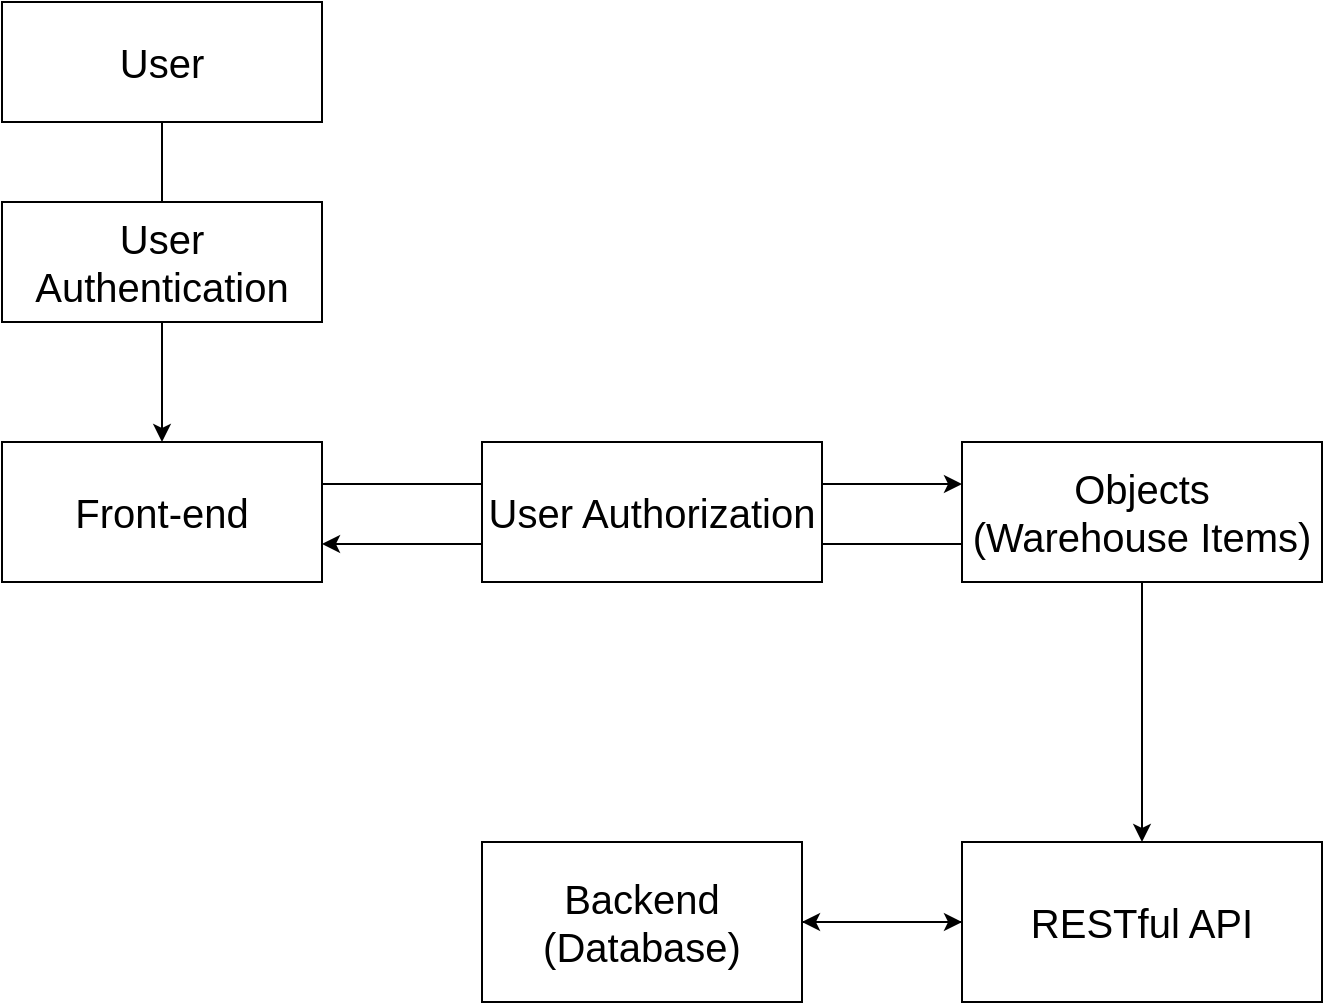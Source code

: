 <mxfile version="13.6.9" type="device"><diagram name="Page-1" id="9f46799a-70d6-7492-0946-bef42562c5a5"><mxGraphModel dx="1406" dy="745" grid="1" gridSize="10" guides="1" tooltips="1" connect="1" arrows="1" fold="1" page="1" pageScale="1" pageWidth="1100" pageHeight="850" background="#ffffff" math="0" shadow="0"><root><mxCell id="0"/><mxCell id="1" parent="0"/><mxCell id="r1HSafRwNhLWB05oMuyq-7" style="edgeStyle=orthogonalEdgeStyle;rounded=0;orthogonalLoop=1;jettySize=auto;html=1;entryX=0.5;entryY=0;entryDx=0;entryDy=0;fontSize=20;" edge="1" parent="1" source="r1HSafRwNhLWB05oMuyq-1" target="r1HSafRwNhLWB05oMuyq-3"><mxGeometry relative="1" as="geometry"/></mxCell><mxCell id="r1HSafRwNhLWB05oMuyq-1" value="&lt;font style=&quot;font-size: 20px&quot;&gt;User&lt;/font&gt;" style="rounded=0;whiteSpace=wrap;html=1;" vertex="1" parent="1"><mxGeometry x="200" y="20" width="160" height="60" as="geometry"/></mxCell><mxCell id="r1HSafRwNhLWB05oMuyq-25" style="edgeStyle=orthogonalEdgeStyle;rounded=0;orthogonalLoop=1;jettySize=auto;html=1;entryX=0;entryY=0.5;entryDx=0;entryDy=0;fontSize=20;" edge="1" parent="1"><mxGeometry relative="1" as="geometry"><mxPoint x="360" y="261" as="sourcePoint"/><mxPoint x="680" y="261" as="targetPoint"/></mxGeometry></mxCell><mxCell id="r1HSafRwNhLWB05oMuyq-3" value="&lt;font style=&quot;font-size: 20px&quot;&gt;Front-end&lt;br&gt;&lt;/font&gt;" style="rounded=0;whiteSpace=wrap;html=1;" vertex="1" parent="1"><mxGeometry x="200" y="240" width="160" height="70" as="geometry"/></mxCell><mxCell id="r1HSafRwNhLWB05oMuyq-21" style="edgeStyle=orthogonalEdgeStyle;rounded=0;orthogonalLoop=1;jettySize=auto;html=1;entryX=0.5;entryY=0;entryDx=0;entryDy=0;fontSize=20;" edge="1" parent="1" source="r1HSafRwNhLWB05oMuyq-4" target="r1HSafRwNhLWB05oMuyq-14"><mxGeometry relative="1" as="geometry"/></mxCell><mxCell id="r1HSafRwNhLWB05oMuyq-26" style="edgeStyle=orthogonalEdgeStyle;rounded=0;orthogonalLoop=1;jettySize=auto;html=1;entryX=1;entryY=0.5;entryDx=0;entryDy=0;fontSize=20;" edge="1" parent="1"><mxGeometry relative="1" as="geometry"><mxPoint x="680" y="291" as="sourcePoint"/><mxPoint x="360" y="291" as="targetPoint"/></mxGeometry></mxCell><mxCell id="r1HSafRwNhLWB05oMuyq-4" value="Objects&lt;br&gt;(Warehouse Items)" style="rounded=0;whiteSpace=wrap;html=1;fontSize=20;" vertex="1" parent="1"><mxGeometry x="680" y="240" width="180" height="70" as="geometry"/></mxCell><mxCell id="r1HSafRwNhLWB05oMuyq-15" style="edgeStyle=orthogonalEdgeStyle;rounded=0;orthogonalLoop=1;jettySize=auto;html=1;fontSize=20;" edge="1" parent="1" source="r1HSafRwNhLWB05oMuyq-6" target="r1HSafRwNhLWB05oMuyq-14"><mxGeometry relative="1" as="geometry"/></mxCell><mxCell id="r1HSafRwNhLWB05oMuyq-6" value="Backend&lt;br&gt;(Database)" style="rounded=0;whiteSpace=wrap;html=1;fontSize=20;" vertex="1" parent="1"><mxGeometry x="440" y="440" width="160" height="80" as="geometry"/></mxCell><mxCell id="r1HSafRwNhLWB05oMuyq-13" value="User Authentication" style="rounded=0;whiteSpace=wrap;html=1;fontSize=20;" vertex="1" parent="1"><mxGeometry x="200" y="120" width="160" height="60" as="geometry"/></mxCell><mxCell id="r1HSafRwNhLWB05oMuyq-23" style="edgeStyle=orthogonalEdgeStyle;rounded=0;orthogonalLoop=1;jettySize=auto;html=1;entryX=1;entryY=0.5;entryDx=0;entryDy=0;fontSize=20;" edge="1" parent="1" source="r1HSafRwNhLWB05oMuyq-14" target="r1HSafRwNhLWB05oMuyq-6"><mxGeometry relative="1" as="geometry"/></mxCell><mxCell id="r1HSafRwNhLWB05oMuyq-14" value="RESTful API" style="rounded=0;whiteSpace=wrap;html=1;fontSize=20;" vertex="1" parent="1"><mxGeometry x="680" y="440" width="180" height="80" as="geometry"/></mxCell><mxCell id="r1HSafRwNhLWB05oMuyq-24" value="User Authorization" style="rounded=0;whiteSpace=wrap;html=1;fontSize=20;" vertex="1" parent="1"><mxGeometry x="440" y="240" width="170" height="70" as="geometry"/></mxCell></root></mxGraphModel></diagram></mxfile>